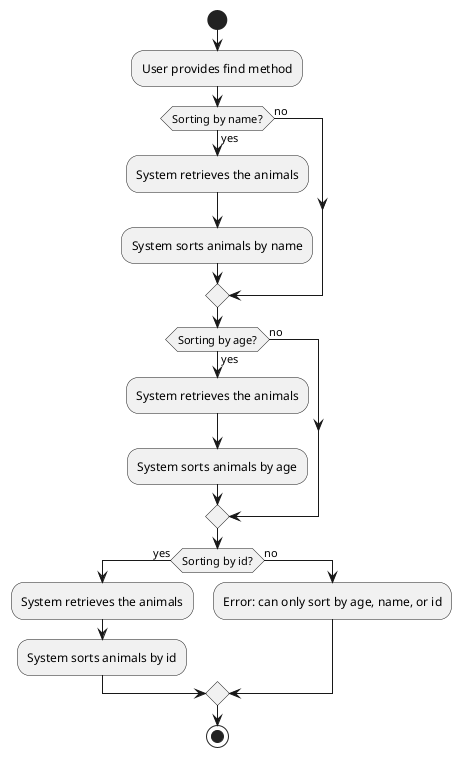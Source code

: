 @startuml

start
:User provides find method;
if (Sorting by name?) then (yes)
  :System retrieves the animals;
  :System sorts animals by name;
else (no)
  endif

if (Sorting by age?) then (yes)
  :System retrieves the animals;
  :System sorts animals by age;
else (no)
  endif

if (Sorting by id?) then (yes)
  :System retrieves the animals;
  :System sorts animals by id;
else (no)
  :Error: can only sort by age, name, or id;
endif

stop

@enduml